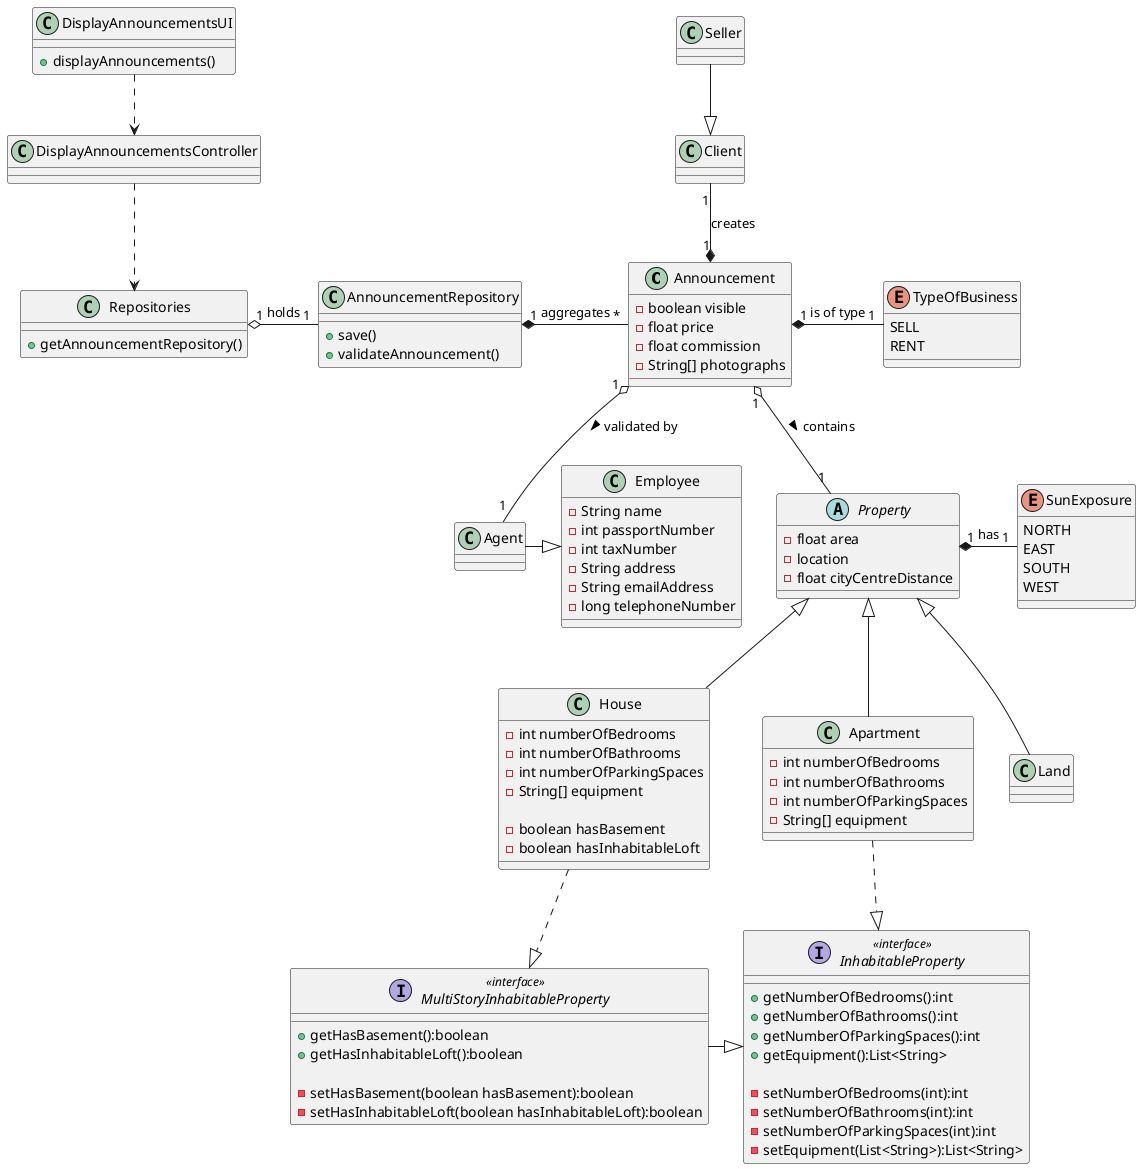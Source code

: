 @startuml
'https://plantuml.com/class-diagram
skinparam shadowing false


class Announcement{
-boolean visible
-float price
-float commission
-String[] photographs
'+getPrice():float
'+getProperty():float
}
enum TypeOfBusiness{
SELL
RENT
}
enum SunExposure{
NORTH
EAST
SOUTH
WEST
}

abstract class Property{
-float area
-location
-float cityCentreDistance
}
class House{
-int numberOfBedrooms
-int numberOfBathrooms
-int numberOfParkingSpaces
-String[] equipment

-boolean hasBasement
-boolean hasInhabitableLoft

'+getNumberOfBedrooms():int
'+getHasInhabitableLoft():boolean
}
class Apartment{
-int numberOfBedrooms
-int numberOfBathrooms
-int numberOfParkingSpaces
-String[] equipment

'+getNumberOfBedrooms():int
}

interface InhabitableProperty <<interface>>{
+getNumberOfBedrooms():int
+getNumberOfBathrooms():int
+getNumberOfParkingSpaces():int
+getEquipment():List<String>

-setNumberOfBedrooms(int):int
-setNumberOfBathrooms(int):int
-setNumberOfParkingSpaces(int):int
-setEquipment(List<String>):List<String>
}

interface MultiStoryInhabitableProperty <<interface>>{
+getHasBasement():boolean
+getHasInhabitableLoft():boolean

-setHasBasement(boolean hasBasement):boolean
-setHasInhabitableLoft(boolean hasInhabitableLoft):boolean
}

MultiStoryInhabitableProperty -|> InhabitableProperty

class AnnouncementRepository{
'-List<Announcement> announcements
+save()
+validateAnnouncement()
}
class Repositories{
+getAnnouncementRepository()
}
class Client{}
class Seller{}

class DisplayAnnouncementsUI{
+displayAnnouncements()
}
class DisplayAnnouncementsController{}

class Land{

}

class Agent{
}
class Employee{
-String name
-int passportNumber
-int taxNumber
-String address
-String emailAddress
-long telephoneNumber
}

DisplayAnnouncementsUI -[dashed]-> DisplayAnnouncementsController
DisplayAnnouncementsController -[dashed]-> Repositories
'DisplayAnnouncementsController -[dashed]-> AnnouncementRepository
AnnouncementRepository "1" *- "*" Announcement: aggregates
Repositories "1" o- "1" AnnouncementRepository: holds

Agent -|> Employee

Announcement "1" o-- "1" Property: contains >
Announcement "1" o-- "1" Agent: validated by >
Announcement "1" *- "1" TypeOfBusiness: is of type
Client "1" --* "1" Announcement: creates

Property <|-- House
Property <|-- Apartment
Property <|-- Land
Property "1" *- "1" SunExposure: has

Apartment -.|> InhabitableProperty
House -.|> MultiStoryInhabitableProperty


Seller --|> Client
'Seller - Property: owns
@enduml@startuml
       'https://plantuml.com/class-diagram
       skinparam shadowing false


       class Announcement{
       -boolean visible
       -float price
       -float commission
       -String[] photographs
       '+getPrice():float
       '+getProperty():float
       }
       enum TypeOfBusiness{
       SELL
       RENT
       }
       enum SunExposure{
       NORTH
       EAST
       SOUTH
       WEST
       }

       abstract class Property{
       -float area
       -location
       -float cityCentreDistance
       }
       class House{
       -int numberOfBedrooms
       -int numberOfBathrooms
       -int numberOfParkingSpaces
       -String[] equipment

       -boolean hasBasement
       -boolean hasInhabitableLoft

       '+getNumberOfBedrooms():int
       '+getHasInhabitableLoft():boolean
       }
       class Apartment{
       -int numberOfBedrooms
       -int numberOfBathrooms
       -int numberOfParkingSpaces
       -String[] equipment

       '+getNumberOfBedrooms():int
       }

       interface InhabitableProperty <<interface>>{
       +getNumberOfBedrooms():int
       +getNumberOfBathrooms():int
       +getNumberOfParkingSpaces():int
       +getEquipment():List<String>

       -setNumberOfBedrooms(int):int
       -setNumberOfBathrooms(int):int
       -setNumberOfParkingSpaces(int):int
       -setEquipment(List<String>):List<String>
       }

       interface MultiStoryInhabitableProperty <<interface>>{
       +getHasBasement():boolean
       +getHasInhabitableLoft():boolean

       -setHasBasement(boolean hasBasement):boolean
       -setHasInhabitableLoft(boolean hasInhabitableLoft):boolean
       }

       MultiStoryInhabitableProperty -|> InhabitableProperty

       class AnnouncementRepository{
       '-List<Announcement> announcements
       +save()
       +validateAnnouncement()
       }
       class Repositories{
       +getAnnouncementRepository()
       }
       class Client{}
       class Seller{}

       class DisplayAnnouncementsUI{
       +displayAnnouncements()
       }
       class DisplayAnnouncementsController{}

       class Land{

       }

       class Agent{
       }
       class Employee{
       -String name
       -int passportNumber
       -int taxNumber
       -String address
       -String emailAddress
       -long telephoneNumber
       }

       DisplayAnnouncementsUI -[dashed]-> DisplayAnnouncementsController
       DisplayAnnouncementsController -[dashed]-> Repositories
       'DisplayAnnouncementsController -[dashed]-> AnnouncementRepository
       AnnouncementRepository "1" *- "*" Announcement: aggregates
       Repositories "1" o- "1" AnnouncementRepository: holds

       Agent -|> Employee

       Announcement "1" o-- "1" Property: contains >
       Announcement "1" o-- "1" Agent: validated by >
       Announcement "1" *- "1" TypeOfBusiness: is of type
       Client "1" --* "1" Announcement: creates

       Property <|-- House
       Property <|-- Apartment
       Property <|-- Land
       Property "1" *- "1" SunExposure: has

       Apartment -.|> InhabitableProperty
       House -.|> MultiStoryInhabitableProperty


       Seller --|> Client
       'Seller - Property: owns
       @enduml